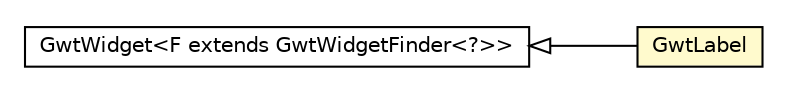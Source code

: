 #!/usr/local/bin/dot
#
# Class diagram 
# Generated by UMLGraph version R5_6-24-gf6e263 (http://www.umlgraph.org/)
#

digraph G {
	edge [fontname="Helvetica",fontsize=10,labelfontname="Helvetica",labelfontsize=10];
	node [fontname="Helvetica",fontsize=10,shape=plaintext];
	nodesep=0.25;
	ranksep=0.5;
	rankdir=LR;
	// org.senchalabs.gwt.gwtdriver.models.GwtWidget<F extends org.senchalabs.gwt.gwtdriver.models.GwtWidgetFinder<?>>
	c396 [label=<<table title="org.senchalabs.gwt.gwtdriver.models.GwtWidget" border="0" cellborder="1" cellspacing="0" cellpadding="2" port="p" href="./GwtWidget.html">
		<tr><td><table border="0" cellspacing="0" cellpadding="1">
<tr><td align="center" balign="center"> GwtWidget&lt;F extends GwtWidgetFinder&lt;?&gt;&gt; </td></tr>
		</table></td></tr>
		</table>>, URL="./GwtWidget.html", fontname="Helvetica", fontcolor="black", fontsize=10.0];
	// org.senchalabs.gwt.gwtdriver.models.GwtLabel
	c399 [label=<<table title="org.senchalabs.gwt.gwtdriver.models.GwtLabel" border="0" cellborder="1" cellspacing="0" cellpadding="2" port="p" bgcolor="lemonChiffon" href="./GwtLabel.html">
		<tr><td><table border="0" cellspacing="0" cellpadding="1">
<tr><td align="center" balign="center"> GwtLabel </td></tr>
		</table></td></tr>
		</table>>, URL="./GwtLabel.html", fontname="Helvetica", fontcolor="black", fontsize=10.0];
	//org.senchalabs.gwt.gwtdriver.models.GwtLabel extends org.senchalabs.gwt.gwtdriver.models.GwtWidget<org.senchalabs.gwt.gwtdriver.models.GwtLabel.GwtLabelFinder>
	c396:p -> c399:p [dir=back,arrowtail=empty];
}


